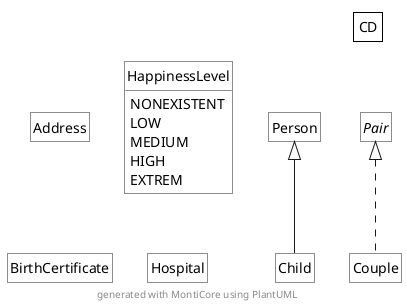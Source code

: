 @startuml
<style>
	classDiagram {
		class {
			BackgroundColor White
			RoundCorner 0
	  }
	  legend {
      BackgroundColor White
      RoundCorner 0
    }
</style>
hide circle
hide empty members
  skinparam classAttributeIconSize 0
legend top right
  CD
end legend
class Person
class Address
interface Pair
class Couple implements Pair
class Child extends Person
enum HappinessLevel {
  NONEXISTENT
  LOW
  MEDIUM
  HIGH
  EXTREM
}
class BirthCertificate
class Hospital
center footer generated with MontiCore using PlantUML
@enduml
